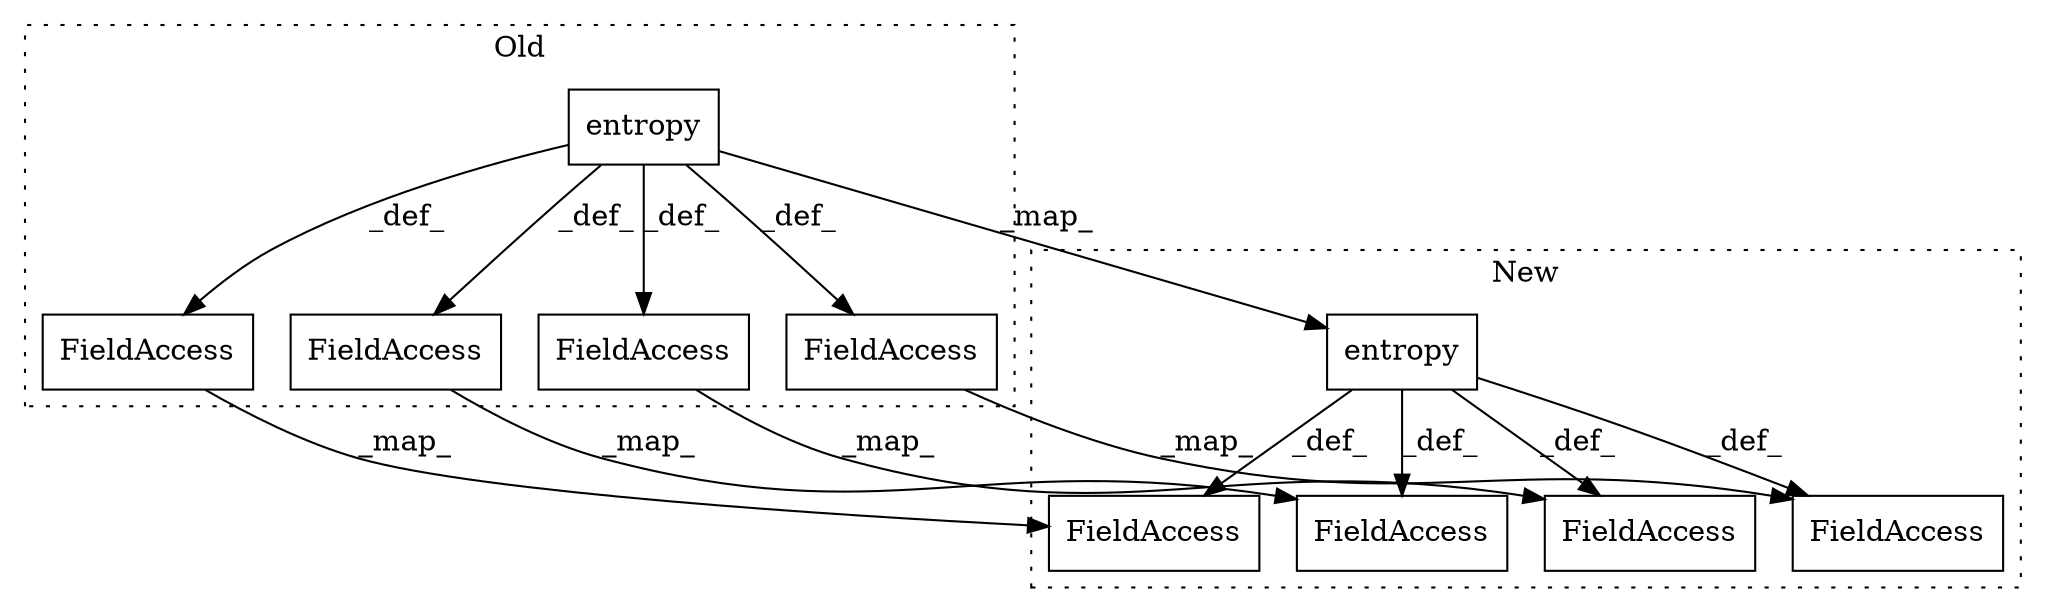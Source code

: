 digraph G {
subgraph cluster0 {
1 [label="entropy" a="32" s="2469" l="9" shape="box"];
3 [label="FieldAccess" a="22" s="2547" l="11" shape="box"];
6 [label="FieldAccess" a="22" s="3828" l="16" shape="box"];
8 [label="FieldAccess" a="22" s="3073" l="12" shape="box"];
9 [label="FieldAccess" a="22" s="2490" l="10" shape="box"];
label = "Old";
style="dotted";
}
subgraph cluster1 {
2 [label="entropy" a="32" s="2495" l="9" shape="box"];
4 [label="FieldAccess" a="22" s="2574" l="11" shape="box"];
5 [label="FieldAccess" a="22" s="3855" l="16" shape="box"];
7 [label="FieldAccess" a="22" s="3100" l="12" shape="box"];
10 [label="FieldAccess" a="22" s="2517" l="10" shape="box"];
label = "New";
style="dotted";
}
1 -> 9 [label="_def_"];
1 -> 2 [label="_map_"];
1 -> 3 [label="_def_"];
1 -> 8 [label="_def_"];
1 -> 6 [label="_def_"];
2 -> 5 [label="_def_"];
2 -> 4 [label="_def_"];
2 -> 10 [label="_def_"];
2 -> 7 [label="_def_"];
3 -> 4 [label="_map_"];
6 -> 5 [label="_map_"];
8 -> 7 [label="_map_"];
9 -> 10 [label="_map_"];
}